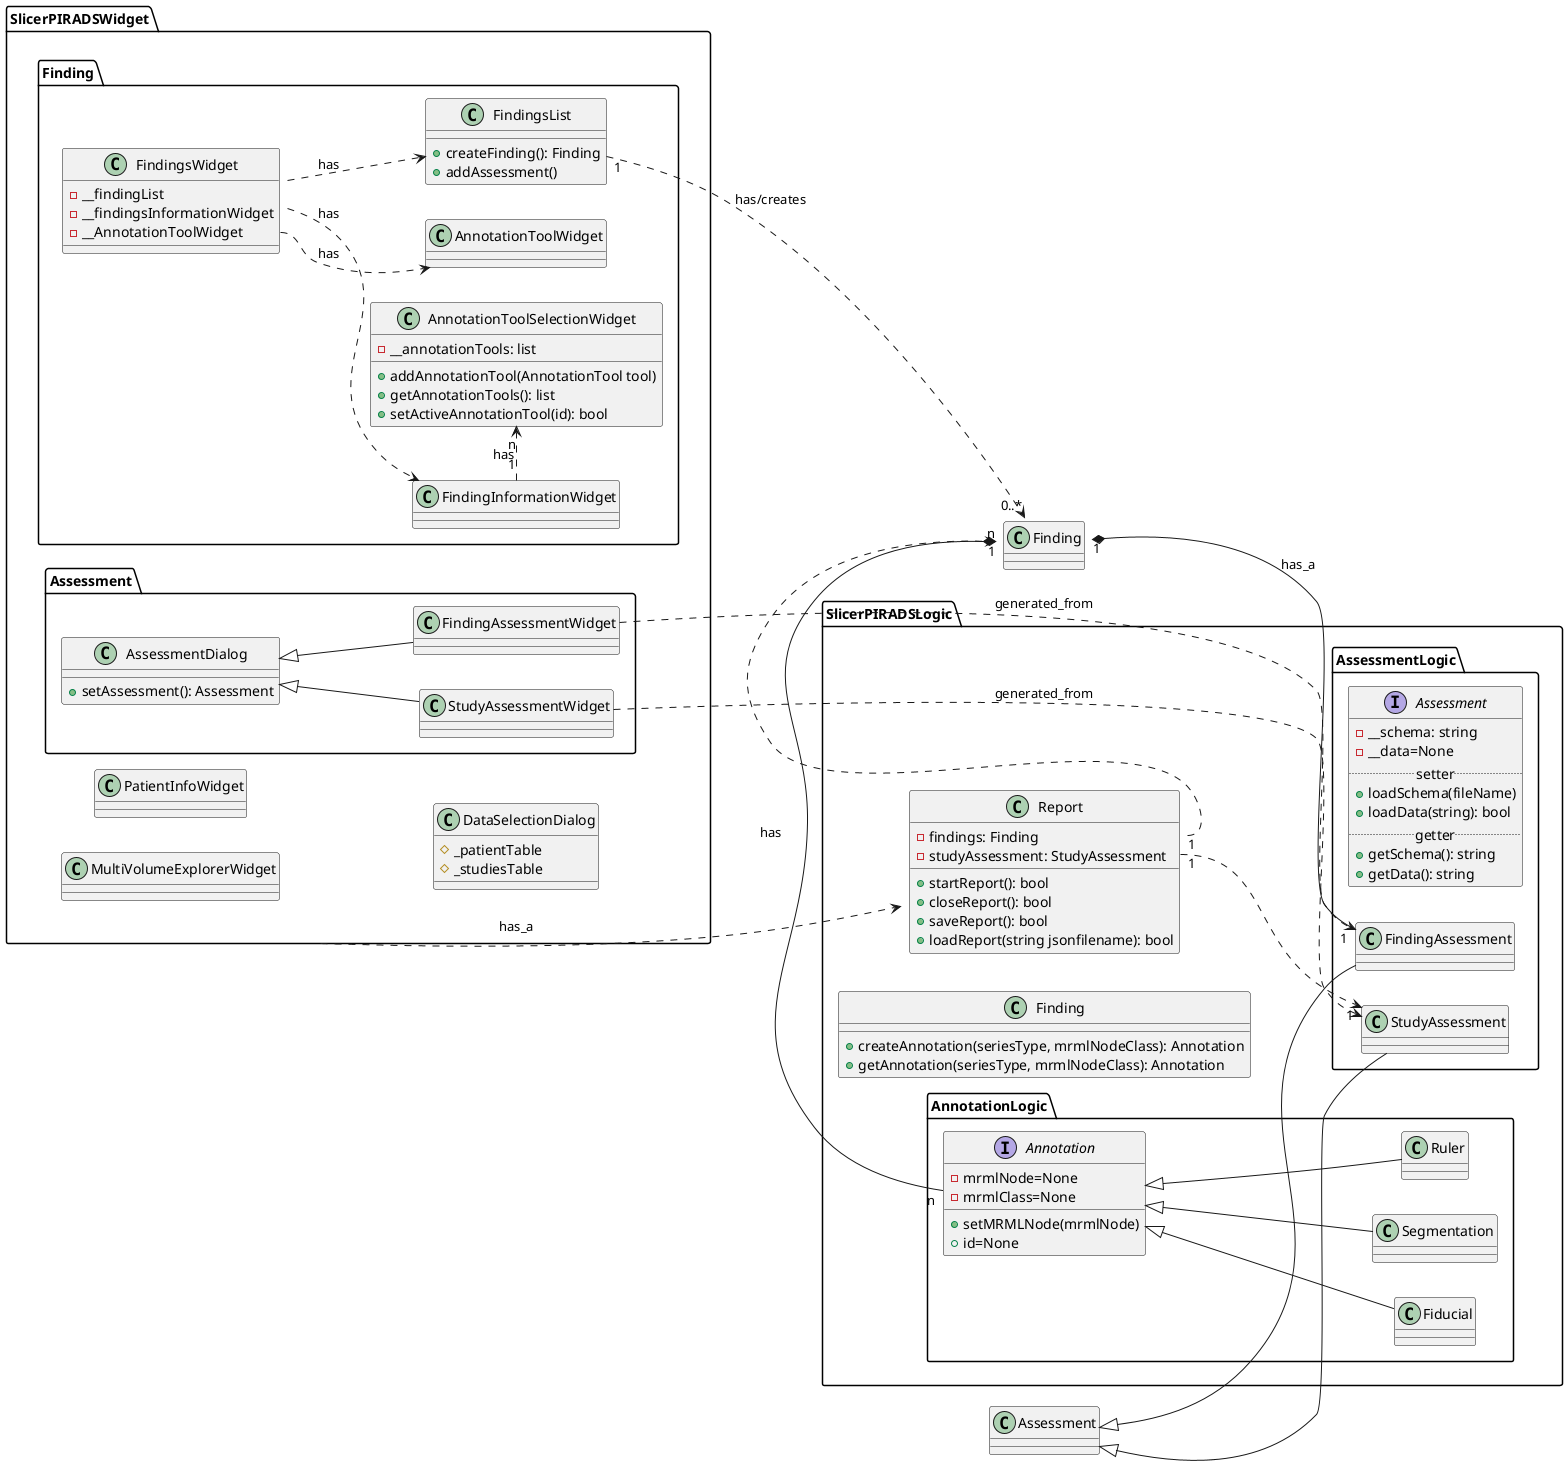 @startuml
left to right direction

'TODO: think about loading and saving data!

package SlicerPIRADSWidget {

  class MultiVolumeExplorerWidget {
  }

  class PatientInfoWidget {
  }

  package Finding {
    class FindingsWidget {
      - __findingList
      - __findingsInformationWidget
      - __AnnotationToolWidget
    }

    class FindingsList {
      + createFinding(): Finding
      + addAssessment()
    }

    class AnnotationToolSelectionWidget {
      - __annotationTools: list
      + addAnnotationTool(AnnotationTool tool)
      + getAnnotationTools(): list
      + setActiveAnnotationTool(id): bool
    }

    class FindingInformationWidget {

    }

    class AnnotationToolWidget {
    }
  }

  class DataSelectionDialog {
    # _patientTable
    # _studiesTable
  }

  '  Connections

  package Assessment {

    class AssessmentDialog {
      + setAssessment(): Assessment
    }
    AssessmentDialog <|-- StudyAssessmentWidget
    AssessmentDialog <|-- FindingAssessmentWidget
  }

}


package SlicerPIRADSLogic {

  package AssessmentLogic {
    interface Assessment {
      - __schema: string
      - __data=None
      .. setter ..
      + loadSchema(fileName)
      + loadData(string): bool
      .. getter ..
      + getSchema(): string
      + getData(): string
    }

    class FindingAssessment {
    }

    class StudyAssessment {
    }
  }

  'interface DataHandler {
  '  + save()
  '  + load(fileName): bool
  '}
  '
  'class ReportDataHandler {
  '}
  'DataHandler <|-- ReportDataHandler
  'DataHandler <|-- StudyAssessmentHandler
  '
  'Assessment -> DataHandler: has_a


  class Finding {
    + createAnnotation(seriesType, mrmlNodeClass): Annotation
    + getAnnotation(seriesType, mrmlNodeClass): Annotation
  }

  class Report {
  - findings: Finding
  - studyAssessment: StudyAssessment
  __
  + startReport(): bool
  + closeReport(): bool
  + saveReport(): bool
  + loadReport(string jsonfilename): bool
  }

  package AnnotationLogic {

    interface Annotation {
    - mrmlNode=None
    - mrmlClass=None
    __
    + setMRMLNode(mrmlNode)
    }

    interface Annotation {
      +id=None
    }

    class Fiducial {
    }

    class Segmentation {
    }

    class Ruler {
    }
  }
}


SlicerPIRADSWidget ..> Report: has_a

'FindingAssessmentWidget ..> AssessmentHelp

FindingAssessmentWidget ..> FindingAssessment:generated_from
StudyAssessmentWidget ..> StudyAssessment:generated_from

FindingsList "1" ..> "0..*" Finding:has/creates
FindingsWidget ..> FindingInformationWidget: has
FindingsWidget::_AnnotationToolWidget ..> AnnotationToolWidget: has
FindingsWidget::__FindingsList ..> FindingsList: has

Annotation <|-- Fiducial
Annotation <|-- Segmentation
Annotation <|-- Ruler

FindingInformationWidget "1" .> "n" AnnotationToolSelectionWidget: has


Finding "1" *-- "1" FindingAssessment: has_a
Finding::_annotations "1" *-- "n" Annotation: has

Report::findings "1" ..> "n" Finding
Report::studyAssessment "1" ..> "1" StudyAssessment

Assessment <|-- FindingAssessment
Assessment <|-- StudyAssessment

@enduml